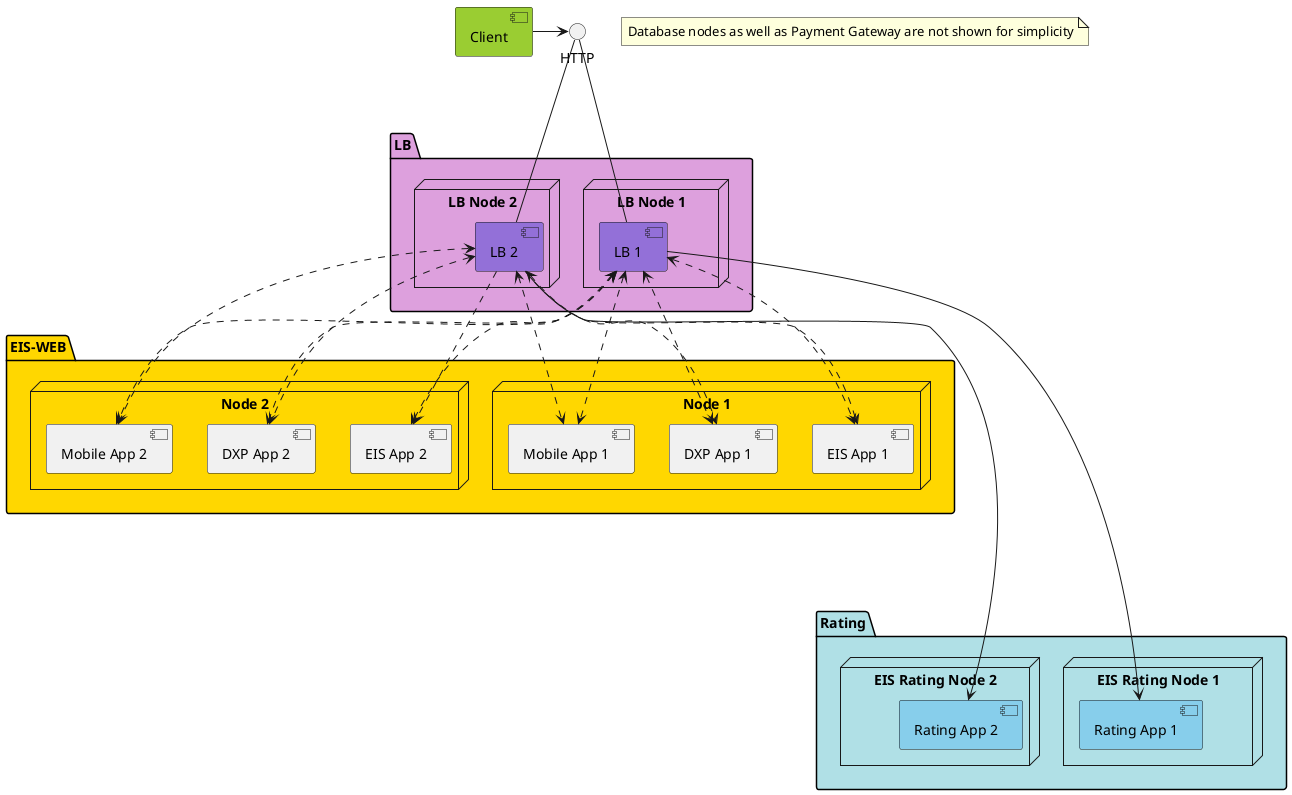 @startuml



skinparam  package {

	BackgroundColor<<EXTERNAL>> YellowGreen
	BorderColor<< EXTERNAL >> YellowGreen
	BackgroundColor<<DB>> plum
    BorderColor<<DB>> plum

}

package "LB" #plum{
 node "LB Node 1"{
 [LB 1] #MediumPurple
 }

 node "LB Node 2"{
  [LB 2] #MediumPurple
  }

}


package "EIS-WEB" #gold{



node "Node 1" {
[EIS App 1]
[DXP App 1]
[Mobile App 1]
}

node "Node 2" {
[EIS App 2]
[DXP App 2]
[Mobile App 2]
}


}

[Client] #YellowGreen
[Client] -> HTTP

HTTP --- [LB 1]
HTTP --- [LB 2]
(LB 1) <..> [EIS App 1]
(LB 1) <..> [EIS App 2]
(LB 1) <..> [DXP App 1]
(LB 1) <..> [DXP App 2]
(LB 1) <..> [Mobile App 1]
(LB 1) <..> [Mobile App 2]

(LB 2) .> [EIS App 1]
(LB 2) .> [EIS App 2]
(LB 2) <..> [DXP App 1]
(LB 2) <..> [DXP App 2]
(LB 2) <..> [Mobile App 1]
(LB 2) <..> [Mobile App 2]


package "Rating" #PowderBlue{


node "EIS Rating Node 1" {
[Rating App 1] #SkyBlue
}

node "EIS Rating Node 2" {
[Rating App 2] #SkyBlue
}

(LB 1) ----> [Rating App 1]
(LB 2) -----> [Rating App 2]
}



note "Database nodes as well as Payment Gateway are not shown for simplicity" as N1




@enduml